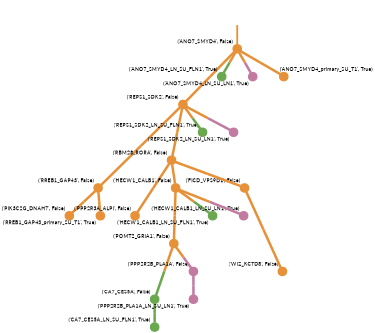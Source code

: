 strict digraph  {
graph[splines=false]; nodesep=0.7; rankdir=TB; ranksep=0.6; forcelabels=true; dpi=600; size=2.5;
0 [color="#e69138ff", fillcolor="#e69138ff", fixedsize=true, fontname=Lato, fontsize="12pt", height="0.25", label="", penwidth=3, shape=circle, style=filled, xlabel="('ANO7_SMYD4', False)"];
3 [color="#e69138ff", fillcolor="#e69138ff", fixedsize=true, fontname=Lato, fontsize="12pt", height="0.25", label="", penwidth=3, shape=circle, style=filled, xlabel="('REPS1_SDK2', False)"];
12 [color="#6aa84fff", fillcolor="#6aa84fff", fixedsize=true, fontname=Lato, fontsize="12pt", height="0.25", label="", penwidth=3, shape=circle, style=filled, xlabel="('ANO7_SMYD4_LN_SU_FLN1', True)"];
16 [color="#c27ba0ff", fillcolor="#c27ba0ff", fixedsize=true, fontname=Lato, fontsize="12pt", height="0.25", label="", penwidth=3, shape=circle, style=filled, xlabel="('ANO7_SMYD4_LN_SU_LN1', True)"];
20 [color="#e69138ff", fillcolor="#e69138ff", fixedsize=true, fontname=Lato, fontsize="12pt", height="0.25", label="", penwidth=3, shape=circle, style=filled, xlabel="('ANO7_SMYD4_primary_SU_T1', True)"];
1 [color="#e69138ff", fillcolor="#e69138ff", fixedsize=true, fontname=Lato, fontsize="12pt", height="0.25", label="", penwidth=3, shape=circle, style=filled, xlabel="('RREB1_GAP43', False)"];
9 [color="#e69138ff", fillcolor="#e69138ff", fixedsize=true, fontname=Lato, fontsize="12pt", height="0.25", label="", penwidth=3, shape=circle, style=filled, xlabel="('PIK3C2G_DNAH7', False)"];
21 [color="#e69138ff", fillcolor="#e69138ff", fixedsize=true, fontname=Lato, fontsize="12pt", height="0.25", label="", penwidth=3, shape=circle, style=filled, xlabel="('RREB1_GAP43_primary_SU_T1', True)"];
4 [color="#e69138ff", fillcolor="#e69138ff", fixedsize=true, fontname=Lato, fontsize="12pt", height="0.25", label="", penwidth=3, shape=circle, style=filled, xlabel="('RBM28_RORA', False)"];
13 [color="#6aa84fff", fillcolor="#6aa84fff", fixedsize=true, fontname=Lato, fontsize="12pt", height="0.25", label="", penwidth=3, shape=circle, style=filled, xlabel="('REPS1_SDK2_LN_SU_FLN1', True)"];
17 [color="#c27ba0ff", fillcolor="#c27ba0ff", fixedsize=true, fontname=Lato, fontsize="12pt", height="0.25", label="", penwidth=3, shape=circle, style=filled, xlabel="('REPS1_SDK2_LN_SU_LN1', True)"];
5 [color="#e69138ff", fillcolor="#e69138ff", fixedsize=true, fontname=Lato, fontsize="12pt", height="0.25", label="", penwidth=3, shape=circle, style=filled, xlabel="('PPP2R3A_ALPI', False)"];
8 [color="#e69138ff", fillcolor="#e69138ff", fixedsize=true, fontname=Lato, fontsize="12pt", height="0.25", label="", penwidth=3, shape=circle, style=filled, xlabel="('HECW1_CALB1', False)"];
10 [color="#e69138ff", fillcolor="#e69138ff", fixedsize=true, fontname=Lato, fontsize="12pt", height="0.25", label="", penwidth=3, shape=circle, style=filled, xlabel="('FICD_VPS9D1', False)"];
6 [color="#e69138ff", fillcolor="#e69138ff", fixedsize=true, fontname=Lato, fontsize="12pt", height="0.25", label="", penwidth=3, shape=circle, style=filled, xlabel="('POMT2_GRIA1', False)"];
7 [color="#6aa84fff", fillcolor="#6aa84fff", fixedsize=true, fontname=Lato, fontsize="12pt", height="0.25", label="", penwidth=3, shape=circle, style=filled, xlabel="('CA7_CES5A', False)"];
11 [color="#c27ba0ff", fillcolor="#c27ba0ff", fixedsize=true, fontname=Lato, fontsize="12pt", height="0.25", label="", penwidth=3, shape=circle, style=filled, xlabel="('PPP2R2B_PLA1A', False)"];
14 [color="#6aa84fff", fillcolor="#6aa84fff", fixedsize=true, fontname=Lato, fontsize="12pt", height="0.25", label="", penwidth=3, shape=circle, style=filled, xlabel="('CA7_CES5A_LN_SU_FLN1', True)"];
15 [color="#6aa84fff", fillcolor="#6aa84fff", fixedsize=true, fontname=Lato, fontsize="12pt", height="0.25", label="", penwidth=3, shape=circle, style=filled, xlabel="('HECW1_CALB1_LN_SU_FLN1', True)"];
18 [color="#c27ba0ff", fillcolor="#c27ba0ff", fixedsize=true, fontname=Lato, fontsize="12pt", height="0.25", label="", penwidth=3, shape=circle, style=filled, xlabel="('HECW1_CALB1_LN_SU_LN1', True)"];
2 [color="#e69138ff", fillcolor="#e69138ff", fixedsize=true, fontname=Lato, fontsize="12pt", height="0.25", label="", penwidth=3, shape=circle, style=filled, xlabel="('WIZ_KCTD8', False)"];
19 [color="#c27ba0ff", fillcolor="#c27ba0ff", fixedsize=true, fontname=Lato, fontsize="12pt", height="0.25", label="", penwidth=3, shape=circle, style=filled, xlabel="('PPP2R2B_PLA1A_LN_SU_LN1', True)"];
normal [label="", penwidth=3, style=invis, xlabel="('ANO7_SMYD4', False)"];
0 -> 3  [arrowsize=0, color="#e69138ff;0.5:#e69138ff", minlen="2.7391304969787598", penwidth="5.5", style=solid];
0 -> 12  [arrowsize=0, color="#e69138ff;0.5:#6aa84fff", minlen="1.2173912525177002", penwidth="5.5", style=solid];
0 -> 16  [arrowsize=0, color="#e69138ff;0.5:#c27ba0ff", minlen="1.2173912525177002", penwidth="5.5", style=solid];
0 -> 20  [arrowsize=0, color="#e69138ff;0.5:#e69138ff", minlen="1.2173912525177002", penwidth="5.5", style=solid];
3 -> 1  [arrowsize=0, color="#e69138ff;0.5:#e69138ff", minlen="3.0", penwidth="5.5", style=solid];
3 -> 4  [arrowsize=0, color="#e69138ff;0.5:#e69138ff", minlen="2.3043477535247803", penwidth="5.5", style=solid];
3 -> 13  [arrowsize=0, color="#e69138ff;0.5:#6aa84fff", minlen="1.2173912525177002", penwidth="5.5", style=solid];
3 -> 17  [arrowsize=0, color="#e69138ff;0.5:#c27ba0ff", minlen="1.2173912525177002", penwidth="5.5", style=solid];
1 -> 9  [arrowsize=0, color="#e69138ff;0.5:#e69138ff", minlen="1.6086957454681396", penwidth="5.5", style=solid];
1 -> 21  [arrowsize=0, color="#e69138ff;0.5:#e69138ff", minlen="1.2173912525177002", penwidth="5.5", style=solid];
4 -> 5  [arrowsize=0, color="#e69138ff;0.5:#e69138ff", minlen="2.13043475151062", penwidth="5.5", style=solid];
4 -> 8  [arrowsize=0, color="#e69138ff;0.5:#e69138ff", minlen="1.6086957454681396", penwidth="5.5", style=solid];
4 -> 10  [arrowsize=0, color="#e69138ff;0.5:#e69138ff", minlen="1.52173912525177", penwidth="5.5", style=solid];
8 -> 6  [arrowsize=0, color="#e69138ff;0.5:#e69138ff", minlen="2.13043475151062", penwidth="5.5", style=solid];
8 -> 15  [arrowsize=0, color="#e69138ff;0.5:#6aa84fff", minlen="1.2173912525177002", penwidth="5.5", style=solid];
8 -> 18  [arrowsize=0, color="#e69138ff;0.5:#c27ba0ff", minlen="1.2173912525177002", penwidth="5.5", style=solid];
10 -> 2  [arrowsize=0, color="#e69138ff;0.5:#e69138ff", minlen="3.0", penwidth="5.5", style=solid];
6 -> 7  [arrowsize=0, color="#e69138ff;0.5:#6aa84fff", minlen="2.04347825050354", penwidth="5.5", style=solid];
6 -> 11  [arrowsize=0, color="#e69138ff;0.5:#c27ba0ff", minlen="1.43478262424469", penwidth="5.5", style=solid];
7 -> 14  [arrowsize=0, color="#6aa84fff;0.5:#6aa84fff", minlen="1.2173912525177002", penwidth="5.5", style=solid];
11 -> 19  [arrowsize=0, color="#c27ba0ff;0.5:#c27ba0ff", minlen="1.2173912525177002", penwidth="5.5", style=solid];
normal -> 0  [arrowsize=0, color="#e69138ff", label="", penwidth=4, style=solid];
}

